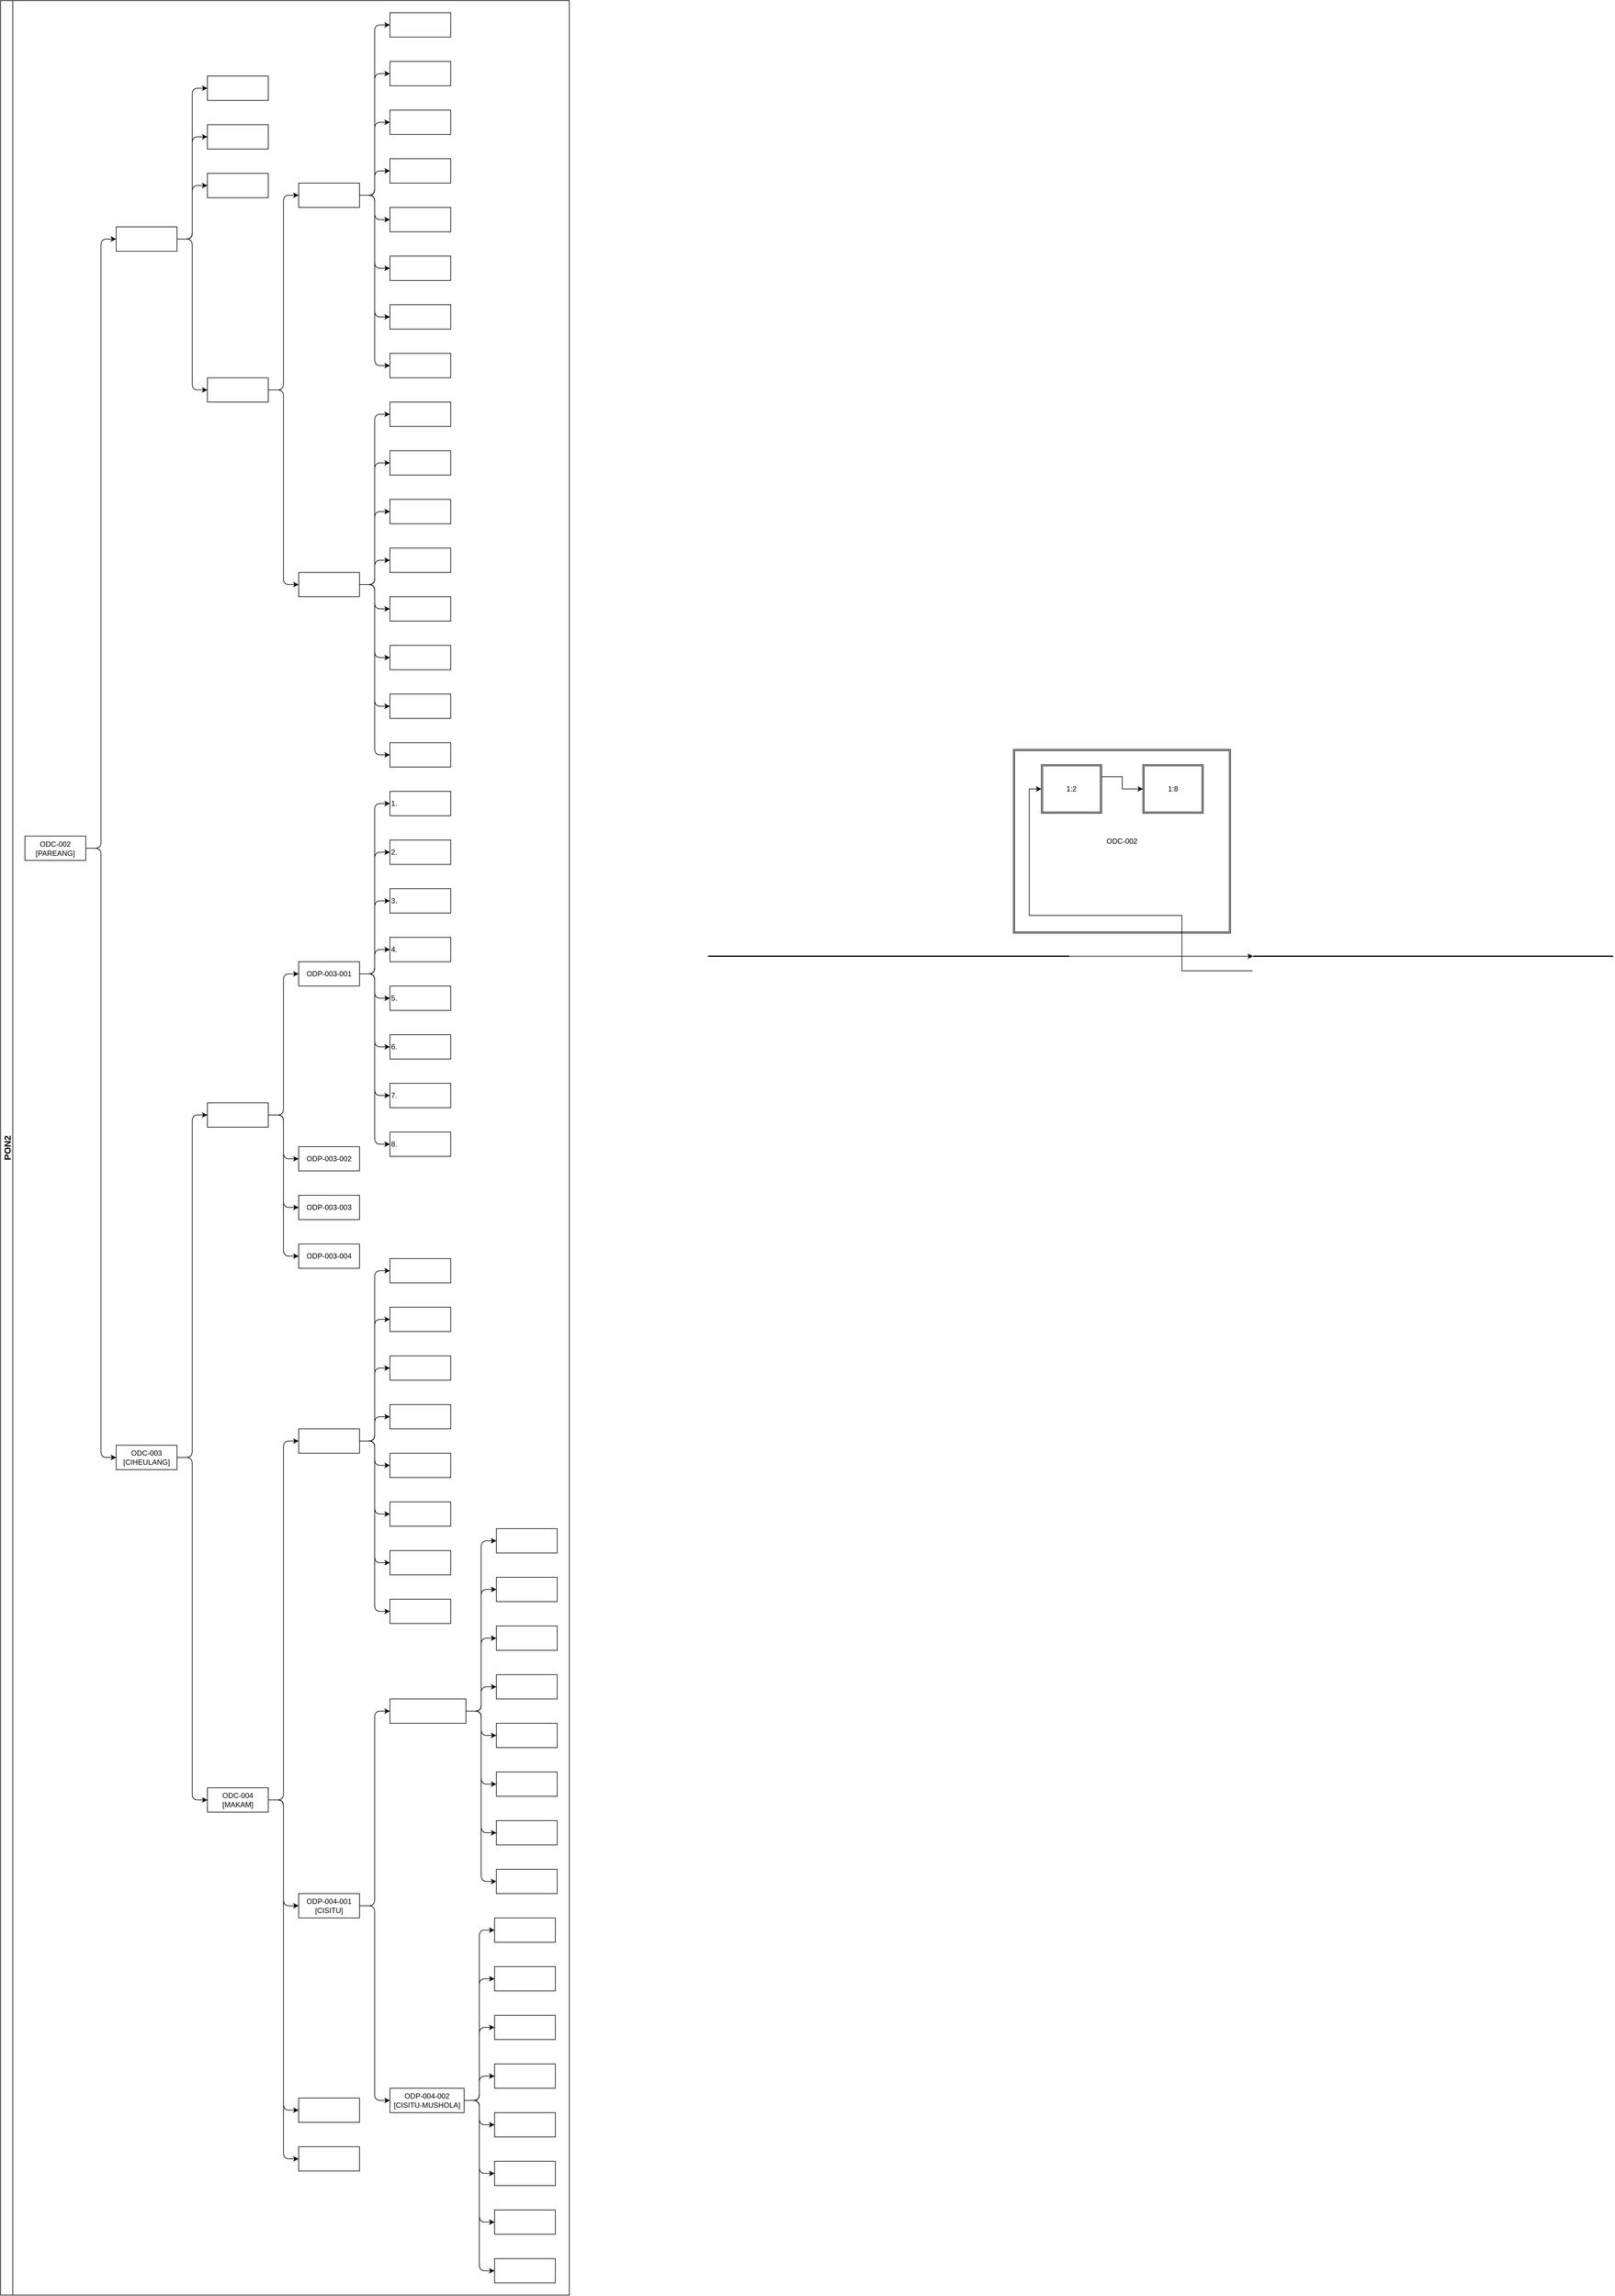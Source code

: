 <mxfile version="27.1.6">
  <diagram name="PON2" id="CPztULTY9CAcym6ux5SY">
    <mxGraphModel dx="4074" dy="2526" grid="0" gridSize="10" guides="1" tooltips="1" connect="1" arrows="1" fold="1" page="0" pageScale="1" pageWidth="827" pageHeight="1169" math="0" shadow="0">
      <root>
        <mxCell id="0" />
        <mxCell id="1" parent="0" />
        <mxCell id="cscOLaC8SD0cO7kYF3qo-5" value="&lt;span style=&quot;background-color: transparent; color: light-dark(rgb(0, 0, 0), rgb(255, 255, 255));&quot;&gt;ODC-002&lt;/span&gt;" style="shape=ext;double=1;rounded=0;whiteSpace=wrap;html=1;" vertex="1" parent="1">
          <mxGeometry x="1780" y="1271" width="357" height="302" as="geometry" />
        </mxCell>
        <mxCell id="GV_QccqQEHEUjS-juZCi-1" value="PON2" style="swimlane;startSize=20;horizontal=0;childLayout=treeLayout;horizontalTree=1;sortEdges=1;resizable=0;containerType=tree;fontSize=15;" parent="1" vertex="1">
          <mxGeometry x="115" y="40" width="935" height="3772" as="geometry" />
        </mxCell>
        <object label="ODC-002&lt;div&gt;[PAREANG]&lt;/div&gt;" id="GV_QccqQEHEUjS-juZCi-2">
          <mxCell style="whiteSpace=wrap;html=1;" parent="GV_QccqQEHEUjS-juZCi-1" vertex="1">
            <mxGeometry x="40" y="1373.5" width="100" height="40" as="geometry" />
          </mxCell>
        </object>
        <mxCell id="GV_QccqQEHEUjS-juZCi-5" value="" style="whiteSpace=wrap;html=1;" parent="GV_QccqQEHEUjS-juZCi-1" vertex="1">
          <mxGeometry x="190" y="372" width="100" height="40" as="geometry" />
        </mxCell>
        <mxCell id="GV_QccqQEHEUjS-juZCi-6" value="" style="edgeStyle=elbowEdgeStyle;elbow=horizontal;html=1;rounded=1;curved=0;sourcePerimeterSpacing=0;targetPerimeterSpacing=0;startSize=6;endSize=6;" parent="GV_QccqQEHEUjS-juZCi-1" source="GV_QccqQEHEUjS-juZCi-2" target="GV_QccqQEHEUjS-juZCi-5" edge="1">
          <mxGeometry relative="1" as="geometry" />
        </mxCell>
        <mxCell id="GV_QccqQEHEUjS-juZCi-27" value="" style="edgeStyle=elbowEdgeStyle;elbow=horizontal;html=1;rounded=1;curved=0;sourcePerimeterSpacing=0;targetPerimeterSpacing=0;startSize=6;endSize=6;" parent="GV_QccqQEHEUjS-juZCi-1" source="GV_QccqQEHEUjS-juZCi-2" target="GV_QccqQEHEUjS-juZCi-28" edge="1">
          <mxGeometry relative="1" as="geometry">
            <mxPoint x="255" y="-18428.9" as="sourcePoint" />
          </mxGeometry>
        </mxCell>
        <mxCell id="GV_QccqQEHEUjS-juZCi-28" value="ODC-003&lt;div&gt;[CIHEULANG]&lt;/div&gt;" style="whiteSpace=wrap;html=1;" parent="GV_QccqQEHEUjS-juZCi-1" vertex="1">
          <mxGeometry x="190" y="2375" width="100" height="40" as="geometry" />
        </mxCell>
        <mxCell id="GV_QccqQEHEUjS-juZCi-29" value="" style="edgeStyle=elbowEdgeStyle;elbow=horizontal;html=1;rounded=1;curved=0;sourcePerimeterSpacing=0;targetPerimeterSpacing=0;startSize=6;endSize=6;" parent="GV_QccqQEHEUjS-juZCi-1" source="GV_QccqQEHEUjS-juZCi-5" target="GV_QccqQEHEUjS-juZCi-30" edge="1">
          <mxGeometry relative="1" as="geometry">
            <mxPoint x="255" y="-18033.7" as="sourcePoint" />
          </mxGeometry>
        </mxCell>
        <mxCell id="GV_QccqQEHEUjS-juZCi-30" value="" style="whiteSpace=wrap;html=1;" parent="GV_QccqQEHEUjS-juZCi-1" vertex="1">
          <mxGeometry x="340" y="124" width="100" height="40" as="geometry" />
        </mxCell>
        <mxCell id="GV_QccqQEHEUjS-juZCi-31" value="" style="edgeStyle=elbowEdgeStyle;elbow=horizontal;html=1;rounded=1;curved=0;sourcePerimeterSpacing=0;targetPerimeterSpacing=0;startSize=6;endSize=6;" parent="GV_QccqQEHEUjS-juZCi-1" source="GV_QccqQEHEUjS-juZCi-5" target="GV_QccqQEHEUjS-juZCi-32" edge="1">
          <mxGeometry relative="1" as="geometry">
            <mxPoint x="405" y="-18073.7" as="sourcePoint" />
          </mxGeometry>
        </mxCell>
        <mxCell id="GV_QccqQEHEUjS-juZCi-32" value="" style="whiteSpace=wrap;html=1;" parent="GV_QccqQEHEUjS-juZCi-1" vertex="1">
          <mxGeometry x="340" y="204" width="100" height="40" as="geometry" />
        </mxCell>
        <mxCell id="GV_QccqQEHEUjS-juZCi-33" value="" style="edgeStyle=elbowEdgeStyle;elbow=horizontal;html=1;rounded=1;curved=0;sourcePerimeterSpacing=0;targetPerimeterSpacing=0;startSize=6;endSize=6;" parent="GV_QccqQEHEUjS-juZCi-1" source="GV_QccqQEHEUjS-juZCi-5" target="GV_QccqQEHEUjS-juZCi-34" edge="1">
          <mxGeometry relative="1" as="geometry">
            <mxPoint x="405" y="-17993.7" as="sourcePoint" />
          </mxGeometry>
        </mxCell>
        <mxCell id="GV_QccqQEHEUjS-juZCi-34" value="" style="whiteSpace=wrap;html=1;" parent="GV_QccqQEHEUjS-juZCi-1" vertex="1">
          <mxGeometry x="340" y="284" width="100" height="40" as="geometry" />
        </mxCell>
        <mxCell id="GV_QccqQEHEUjS-juZCi-35" value="" style="edgeStyle=elbowEdgeStyle;elbow=horizontal;html=1;rounded=1;curved=0;sourcePerimeterSpacing=0;targetPerimeterSpacing=0;startSize=6;endSize=6;" parent="GV_QccqQEHEUjS-juZCi-1" source="GV_QccqQEHEUjS-juZCi-5" target="GV_QccqQEHEUjS-juZCi-36" edge="1">
          <mxGeometry relative="1" as="geometry">
            <mxPoint x="405" y="-17857.7" as="sourcePoint" />
          </mxGeometry>
        </mxCell>
        <mxCell id="GV_QccqQEHEUjS-juZCi-36" value="" style="whiteSpace=wrap;html=1;" parent="GV_QccqQEHEUjS-juZCi-1" vertex="1">
          <mxGeometry x="340" y="620" width="100" height="40" as="geometry" />
        </mxCell>
        <mxCell id="GV_QccqQEHEUjS-juZCi-41" value="" style="edgeStyle=elbowEdgeStyle;elbow=horizontal;html=1;rounded=1;curved=0;sourcePerimeterSpacing=0;targetPerimeterSpacing=0;startSize=6;endSize=6;" parent="GV_QccqQEHEUjS-juZCi-1" source="GV_QccqQEHEUjS-juZCi-36" target="GV_QccqQEHEUjS-juZCi-42" edge="1">
          <mxGeometry relative="1" as="geometry">
            <mxPoint x="555" y="-17305.7" as="sourcePoint" />
          </mxGeometry>
        </mxCell>
        <mxCell id="GV_QccqQEHEUjS-juZCi-42" value="" style="whiteSpace=wrap;html=1;" parent="GV_QccqQEHEUjS-juZCi-1" vertex="1">
          <mxGeometry x="490" y="300" width="100" height="40" as="geometry" />
        </mxCell>
        <mxCell id="GV_QccqQEHEUjS-juZCi-43" value="" style="edgeStyle=elbowEdgeStyle;elbow=horizontal;html=1;rounded=1;curved=0;sourcePerimeterSpacing=0;targetPerimeterSpacing=0;startSize=6;endSize=6;" parent="GV_QccqQEHEUjS-juZCi-1" source="GV_QccqQEHEUjS-juZCi-36" target="GV_QccqQEHEUjS-juZCi-44" edge="1">
          <mxGeometry relative="1" as="geometry">
            <mxPoint x="555" y="-17043.3" as="sourcePoint" />
          </mxGeometry>
        </mxCell>
        <mxCell id="GV_QccqQEHEUjS-juZCi-44" value="" style="whiteSpace=wrap;html=1;" parent="GV_QccqQEHEUjS-juZCi-1" vertex="1">
          <mxGeometry x="490" y="940" width="100" height="40" as="geometry" />
        </mxCell>
        <mxCell id="GV_QccqQEHEUjS-juZCi-45" value="" style="edgeStyle=elbowEdgeStyle;elbow=horizontal;html=1;rounded=1;curved=0;sourcePerimeterSpacing=0;targetPerimeterSpacing=0;startSize=6;endSize=6;" parent="GV_QccqQEHEUjS-juZCi-1" source="GV_QccqQEHEUjS-juZCi-28" target="GV_QccqQEHEUjS-juZCi-46" edge="1">
          <mxGeometry relative="1" as="geometry">
            <mxPoint x="255" y="-16819.5" as="sourcePoint" />
          </mxGeometry>
        </mxCell>
        <mxCell id="GV_QccqQEHEUjS-juZCi-46" value="" style="whiteSpace=wrap;html=1;" parent="GV_QccqQEHEUjS-juZCi-1" vertex="1">
          <mxGeometry x="340" y="1812" width="100" height="40" as="geometry" />
        </mxCell>
        <mxCell id="GV_QccqQEHEUjS-juZCi-47" value="" style="edgeStyle=elbowEdgeStyle;elbow=horizontal;html=1;rounded=1;curved=0;sourcePerimeterSpacing=0;targetPerimeterSpacing=0;startSize=6;endSize=6;" parent="GV_QccqQEHEUjS-juZCi-1" source="GV_QccqQEHEUjS-juZCi-28" target="GV_QccqQEHEUjS-juZCi-48" edge="1">
          <mxGeometry relative="1" as="geometry">
            <mxPoint x="405" y="-16307.3" as="sourcePoint" />
          </mxGeometry>
        </mxCell>
        <mxCell id="GV_QccqQEHEUjS-juZCi-48" value="ODC-004&lt;div&gt;[MAKAM]&lt;/div&gt;" style="whiteSpace=wrap;html=1;" parent="GV_QccqQEHEUjS-juZCi-1" vertex="1">
          <mxGeometry x="340" y="2938" width="100" height="40" as="geometry" />
        </mxCell>
        <mxCell id="GV_QccqQEHEUjS-juZCi-49" value="" style="edgeStyle=elbowEdgeStyle;elbow=horizontal;html=1;rounded=1;curved=0;sourcePerimeterSpacing=0;targetPerimeterSpacing=0;startSize=6;endSize=6;" parent="GV_QccqQEHEUjS-juZCi-1" source="GV_QccqQEHEUjS-juZCi-46" target="GV_QccqQEHEUjS-juZCi-50" edge="1">
          <mxGeometry relative="1" as="geometry">
            <mxPoint x="405" y="-16287.3" as="sourcePoint" />
          </mxGeometry>
        </mxCell>
        <mxCell id="GV_QccqQEHEUjS-juZCi-50" value="ODP-003-001" style="whiteSpace=wrap;html=1;" parent="GV_QccqQEHEUjS-juZCi-1" vertex="1">
          <mxGeometry x="490" y="1580" width="100" height="40" as="geometry" />
        </mxCell>
        <mxCell id="GV_QccqQEHEUjS-juZCi-51" value="" style="edgeStyle=elbowEdgeStyle;elbow=horizontal;html=1;rounded=1;curved=0;sourcePerimeterSpacing=0;targetPerimeterSpacing=0;startSize=6;endSize=6;" parent="GV_QccqQEHEUjS-juZCi-1" source="GV_QccqQEHEUjS-juZCi-50" target="GV_QccqQEHEUjS-juZCi-52" edge="1">
          <mxGeometry relative="1" as="geometry">
            <mxPoint x="555" y="-16315.3" as="sourcePoint" />
          </mxGeometry>
        </mxCell>
        <mxCell id="GV_QccqQEHEUjS-juZCi-52" value="1." style="whiteSpace=wrap;html=1;align=left;" parent="GV_QccqQEHEUjS-juZCi-1" vertex="1">
          <mxGeometry x="640" y="1300" width="100" height="40" as="geometry" />
        </mxCell>
        <mxCell id="GV_QccqQEHEUjS-juZCi-53" value="" style="edgeStyle=elbowEdgeStyle;elbow=horizontal;html=1;rounded=1;curved=0;sourcePerimeterSpacing=0;targetPerimeterSpacing=0;startSize=6;endSize=6;" parent="GV_QccqQEHEUjS-juZCi-1" source="GV_QccqQEHEUjS-juZCi-46" target="GV_QccqQEHEUjS-juZCi-54" edge="1">
          <mxGeometry relative="1" as="geometry">
            <mxPoint x="555" y="-16315.3" as="sourcePoint" />
          </mxGeometry>
        </mxCell>
        <mxCell id="GV_QccqQEHEUjS-juZCi-54" value="ODP-003-002" style="whiteSpace=wrap;html=1;" parent="GV_QccqQEHEUjS-juZCi-1" vertex="1">
          <mxGeometry x="490" y="1884" width="100" height="40" as="geometry" />
        </mxCell>
        <mxCell id="GV_QccqQEHEUjS-juZCi-55" value="" style="edgeStyle=elbowEdgeStyle;elbow=horizontal;html=1;rounded=1;curved=0;sourcePerimeterSpacing=0;targetPerimeterSpacing=0;startSize=6;endSize=6;" parent="GV_QccqQEHEUjS-juZCi-1" source="GV_QccqQEHEUjS-juZCi-50" target="GV_QccqQEHEUjS-juZCi-56" edge="1">
          <mxGeometry relative="1" as="geometry">
            <mxPoint x="705" y="-15943.3" as="sourcePoint" />
          </mxGeometry>
        </mxCell>
        <mxCell id="GV_QccqQEHEUjS-juZCi-56" value="2." style="whiteSpace=wrap;html=1;align=left;" parent="GV_QccqQEHEUjS-juZCi-1" vertex="1">
          <mxGeometry x="640" y="1380" width="100" height="40" as="geometry" />
        </mxCell>
        <mxCell id="GV_QccqQEHEUjS-juZCi-57" value="" style="edgeStyle=elbowEdgeStyle;elbow=horizontal;html=1;rounded=1;curved=0;sourcePerimeterSpacing=0;targetPerimeterSpacing=0;startSize=6;endSize=6;" parent="GV_QccqQEHEUjS-juZCi-1" source="GV_QccqQEHEUjS-juZCi-50" target="GV_QccqQEHEUjS-juZCi-58" edge="1">
          <mxGeometry relative="1" as="geometry">
            <mxPoint x="705" y="-15511.3" as="sourcePoint" />
          </mxGeometry>
        </mxCell>
        <mxCell id="GV_QccqQEHEUjS-juZCi-58" value="3." style="whiteSpace=wrap;html=1;align=left;" parent="GV_QccqQEHEUjS-juZCi-1" vertex="1">
          <mxGeometry x="640" y="1460" width="100" height="40" as="geometry" />
        </mxCell>
        <mxCell id="GV_QccqQEHEUjS-juZCi-59" value="" style="edgeStyle=elbowEdgeStyle;elbow=horizontal;html=1;rounded=1;curved=0;sourcePerimeterSpacing=0;targetPerimeterSpacing=0;startSize=6;endSize=6;" parent="GV_QccqQEHEUjS-juZCi-1" source="GV_QccqQEHEUjS-juZCi-50" target="GV_QccqQEHEUjS-juZCi-60" edge="1">
          <mxGeometry relative="1" as="geometry">
            <mxPoint x="705" y="-15052.1" as="sourcePoint" />
          </mxGeometry>
        </mxCell>
        <mxCell id="GV_QccqQEHEUjS-juZCi-60" value="4." style="whiteSpace=wrap;html=1;align=left;" parent="GV_QccqQEHEUjS-juZCi-1" vertex="1">
          <mxGeometry x="640" y="1540" width="100" height="40" as="geometry" />
        </mxCell>
        <mxCell id="GV_QccqQEHEUjS-juZCi-61" value="" style="edgeStyle=elbowEdgeStyle;elbow=horizontal;html=1;rounded=1;curved=0;sourcePerimeterSpacing=0;targetPerimeterSpacing=0;startSize=6;endSize=6;" parent="GV_QccqQEHEUjS-juZCi-1" source="GV_QccqQEHEUjS-juZCi-46" target="GV_QccqQEHEUjS-juZCi-62" edge="1">
          <mxGeometry relative="1" as="geometry">
            <mxPoint x="555" y="-14477.7" as="sourcePoint" />
          </mxGeometry>
        </mxCell>
        <mxCell id="GV_QccqQEHEUjS-juZCi-62" value="ODP-003-003" style="whiteSpace=wrap;html=1;" parent="GV_QccqQEHEUjS-juZCi-1" vertex="1">
          <mxGeometry x="490" y="1964" width="100" height="40" as="geometry" />
        </mxCell>
        <mxCell id="GV_QccqQEHEUjS-juZCi-63" value="" style="edgeStyle=elbowEdgeStyle;elbow=horizontal;html=1;rounded=1;curved=0;sourcePerimeterSpacing=0;targetPerimeterSpacing=0;startSize=6;endSize=6;" parent="GV_QccqQEHEUjS-juZCi-1" source="GV_QccqQEHEUjS-juZCi-46" target="GV_QccqQEHEUjS-juZCi-64" edge="1">
          <mxGeometry relative="1" as="geometry">
            <mxPoint x="555" y="-13956.1" as="sourcePoint" />
          </mxGeometry>
        </mxCell>
        <mxCell id="GV_QccqQEHEUjS-juZCi-64" value="ODP-003-004" style="whiteSpace=wrap;html=1;" parent="GV_QccqQEHEUjS-juZCi-1" vertex="1">
          <mxGeometry x="490" y="2044" width="100" height="40" as="geometry" />
        </mxCell>
        <mxCell id="GV_QccqQEHEUjS-juZCi-65" value="" style="edgeStyle=elbowEdgeStyle;elbow=horizontal;html=1;rounded=1;curved=0;sourcePerimeterSpacing=0;targetPerimeterSpacing=0;startSize=6;endSize=6;" parent="GV_QccqQEHEUjS-juZCi-1" source="GV_QccqQEHEUjS-juZCi-50" target="GV_QccqQEHEUjS-juZCi-66" edge="1">
          <mxGeometry relative="1" as="geometry">
            <mxPoint x="705" y="-13574.5" as="sourcePoint" />
          </mxGeometry>
        </mxCell>
        <mxCell id="GV_QccqQEHEUjS-juZCi-66" value="5." style="whiteSpace=wrap;html=1;align=left;" parent="GV_QccqQEHEUjS-juZCi-1" vertex="1">
          <mxGeometry x="640" y="1620" width="100" height="40" as="geometry" />
        </mxCell>
        <mxCell id="GV_QccqQEHEUjS-juZCi-67" value="" style="edgeStyle=elbowEdgeStyle;elbow=horizontal;html=1;rounded=1;curved=0;sourcePerimeterSpacing=0;targetPerimeterSpacing=0;startSize=6;endSize=6;" parent="GV_QccqQEHEUjS-juZCi-1" source="GV_QccqQEHEUjS-juZCi-50" target="GV_QccqQEHEUjS-juZCi-68" edge="1">
          <mxGeometry relative="1" as="geometry">
            <mxPoint x="705" y="-13004.9" as="sourcePoint" />
          </mxGeometry>
        </mxCell>
        <mxCell id="GV_QccqQEHEUjS-juZCi-68" value="6." style="whiteSpace=wrap;html=1;align=left;" parent="GV_QccqQEHEUjS-juZCi-1" vertex="1">
          <mxGeometry x="640" y="1700" width="100" height="40" as="geometry" />
        </mxCell>
        <mxCell id="GV_QccqQEHEUjS-juZCi-69" value="" style="edgeStyle=elbowEdgeStyle;elbow=horizontal;html=1;rounded=1;curved=0;sourcePerimeterSpacing=0;targetPerimeterSpacing=0;startSize=6;endSize=6;" parent="GV_QccqQEHEUjS-juZCi-1" source="GV_QccqQEHEUjS-juZCi-50" target="GV_QccqQEHEUjS-juZCi-70" edge="1">
          <mxGeometry relative="1" as="geometry">
            <mxPoint x="705" y="-12408.1" as="sourcePoint" />
          </mxGeometry>
        </mxCell>
        <mxCell id="GV_QccqQEHEUjS-juZCi-70" value="7." style="whiteSpace=wrap;html=1;align=left;" parent="GV_QccqQEHEUjS-juZCi-1" vertex="1">
          <mxGeometry x="640" y="1780" width="100" height="40" as="geometry" />
        </mxCell>
        <mxCell id="GV_QccqQEHEUjS-juZCi-71" value="" style="edgeStyle=elbowEdgeStyle;elbow=horizontal;html=1;rounded=1;curved=0;sourcePerimeterSpacing=0;targetPerimeterSpacing=0;startSize=6;endSize=6;" parent="GV_QccqQEHEUjS-juZCi-1" source="GV_QccqQEHEUjS-juZCi-50" target="GV_QccqQEHEUjS-juZCi-72" edge="1">
          <mxGeometry relative="1" as="geometry">
            <mxPoint x="705" y="-11784.1" as="sourcePoint" />
          </mxGeometry>
        </mxCell>
        <mxCell id="GV_QccqQEHEUjS-juZCi-72" value="8." style="whiteSpace=wrap;html=1;align=left;" parent="GV_QccqQEHEUjS-juZCi-1" vertex="1">
          <mxGeometry x="640" y="1860" width="100" height="40" as="geometry" />
        </mxCell>
        <mxCell id="GV_QccqQEHEUjS-juZCi-73" value="" style="edgeStyle=elbowEdgeStyle;elbow=horizontal;html=1;rounded=1;curved=0;sourcePerimeterSpacing=0;targetPerimeterSpacing=0;startSize=6;endSize=6;" parent="GV_QccqQEHEUjS-juZCi-1" source="GV_QccqQEHEUjS-juZCi-48" target="GV_QccqQEHEUjS-juZCi-74" edge="1">
          <mxGeometry relative="1" as="geometry">
            <mxPoint x="405" y="-10767.9" as="sourcePoint" />
          </mxGeometry>
        </mxCell>
        <mxCell id="GV_QccqQEHEUjS-juZCi-74" value="" style="whiteSpace=wrap;html=1;" parent="GV_QccqQEHEUjS-juZCi-1" vertex="1">
          <mxGeometry x="490" y="2348" width="100" height="40" as="geometry" />
        </mxCell>
        <mxCell id="GV_QccqQEHEUjS-juZCi-75" value="" style="edgeStyle=elbowEdgeStyle;elbow=horizontal;html=1;rounded=1;curved=0;sourcePerimeterSpacing=0;targetPerimeterSpacing=0;startSize=6;endSize=6;" parent="GV_QccqQEHEUjS-juZCi-1" source="GV_QccqQEHEUjS-juZCi-74" target="GV_QccqQEHEUjS-juZCi-76" edge="1">
          <mxGeometry relative="1" as="geometry">
            <mxPoint x="555" y="-10600.5" as="sourcePoint" />
          </mxGeometry>
        </mxCell>
        <mxCell id="GV_QccqQEHEUjS-juZCi-76" value="" style="whiteSpace=wrap;html=1;" parent="GV_QccqQEHEUjS-juZCi-1" vertex="1">
          <mxGeometry x="640" y="2068" width="100" height="40" as="geometry" />
        </mxCell>
        <mxCell id="GV_QccqQEHEUjS-juZCi-77" value="" style="edgeStyle=elbowEdgeStyle;elbow=horizontal;html=1;rounded=1;curved=0;sourcePerimeterSpacing=0;targetPerimeterSpacing=0;startSize=6;endSize=6;" parent="GV_QccqQEHEUjS-juZCi-1" source="GV_QccqQEHEUjS-juZCi-48" target="GV_QccqQEHEUjS-juZCi-78" edge="1">
          <mxGeometry relative="1" as="geometry">
            <mxPoint x="555" y="-10600.5" as="sourcePoint" />
          </mxGeometry>
        </mxCell>
        <mxCell id="GV_QccqQEHEUjS-juZCi-78" value="ODP-004-001&lt;div&gt;[CISITU]&lt;/div&gt;" style="whiteSpace=wrap;html=1;" parent="GV_QccqQEHEUjS-juZCi-1" vertex="1">
          <mxGeometry x="490" y="3112" width="100" height="40" as="geometry" />
        </mxCell>
        <mxCell id="GV_QccqQEHEUjS-juZCi-79" value="" style="edgeStyle=elbowEdgeStyle;elbow=horizontal;html=1;rounded=1;curved=0;sourcePerimeterSpacing=0;targetPerimeterSpacing=0;startSize=6;endSize=6;" parent="GV_QccqQEHEUjS-juZCi-1" source="GV_QccqQEHEUjS-juZCi-74" target="GV_QccqQEHEUjS-juZCi-80" edge="1">
          <mxGeometry relative="1" as="geometry">
            <mxPoint x="705" y="-10610.5" as="sourcePoint" />
          </mxGeometry>
        </mxCell>
        <mxCell id="GV_QccqQEHEUjS-juZCi-80" value="" style="whiteSpace=wrap;html=1;" parent="GV_QccqQEHEUjS-juZCi-1" vertex="1">
          <mxGeometry x="640" y="2148" width="100" height="40" as="geometry" />
        </mxCell>
        <mxCell id="GV_QccqQEHEUjS-juZCi-81" value="" style="edgeStyle=elbowEdgeStyle;elbow=horizontal;html=1;rounded=1;curved=0;sourcePerimeterSpacing=0;targetPerimeterSpacing=0;startSize=6;endSize=6;" parent="GV_QccqQEHEUjS-juZCi-1" source="GV_QccqQEHEUjS-juZCi-74" target="GV_QccqQEHEUjS-juZCi-82" edge="1">
          <mxGeometry relative="1" as="geometry">
            <mxPoint x="705" y="-10590.5" as="sourcePoint" />
          </mxGeometry>
        </mxCell>
        <mxCell id="GV_QccqQEHEUjS-juZCi-82" value="" style="whiteSpace=wrap;html=1;" parent="GV_QccqQEHEUjS-juZCi-1" vertex="1">
          <mxGeometry x="640" y="2228" width="100" height="40" as="geometry" />
        </mxCell>
        <mxCell id="GV_QccqQEHEUjS-juZCi-83" value="" style="edgeStyle=elbowEdgeStyle;elbow=horizontal;html=1;rounded=1;curved=0;sourcePerimeterSpacing=0;targetPerimeterSpacing=0;startSize=6;endSize=6;" parent="GV_QccqQEHEUjS-juZCi-1" source="GV_QccqQEHEUjS-juZCi-74" target="GV_QccqQEHEUjS-juZCi-84" edge="1">
          <mxGeometry relative="1" as="geometry">
            <mxPoint x="705" y="-10570.5" as="sourcePoint" />
          </mxGeometry>
        </mxCell>
        <mxCell id="GV_QccqQEHEUjS-juZCi-84" value="" style="whiteSpace=wrap;html=1;" parent="GV_QccqQEHEUjS-juZCi-1" vertex="1">
          <mxGeometry x="640" y="2308" width="100" height="40" as="geometry" />
        </mxCell>
        <mxCell id="GV_QccqQEHEUjS-juZCi-85" value="" style="edgeStyle=elbowEdgeStyle;elbow=horizontal;html=1;rounded=1;curved=0;sourcePerimeterSpacing=0;targetPerimeterSpacing=0;startSize=6;endSize=6;" parent="GV_QccqQEHEUjS-juZCi-1" source="GV_QccqQEHEUjS-juZCi-74" target="GV_QccqQEHEUjS-juZCi-86" edge="1">
          <mxGeometry relative="1" as="geometry">
            <mxPoint x="705" y="-10550.5" as="sourcePoint" />
          </mxGeometry>
        </mxCell>
        <mxCell id="GV_QccqQEHEUjS-juZCi-86" value="" style="whiteSpace=wrap;html=1;" parent="GV_QccqQEHEUjS-juZCi-1" vertex="1">
          <mxGeometry x="640" y="2388" width="100" height="40" as="geometry" />
        </mxCell>
        <mxCell id="GV_QccqQEHEUjS-juZCi-87" value="" style="edgeStyle=elbowEdgeStyle;elbow=horizontal;html=1;rounded=1;curved=0;sourcePerimeterSpacing=0;targetPerimeterSpacing=0;startSize=6;endSize=6;" parent="GV_QccqQEHEUjS-juZCi-1" source="GV_QccqQEHEUjS-juZCi-74" target="GV_QccqQEHEUjS-juZCi-88" edge="1">
          <mxGeometry relative="1" as="geometry">
            <mxPoint x="705" y="-10530.5" as="sourcePoint" />
          </mxGeometry>
        </mxCell>
        <mxCell id="GV_QccqQEHEUjS-juZCi-88" value="" style="whiteSpace=wrap;html=1;" parent="GV_QccqQEHEUjS-juZCi-1" vertex="1">
          <mxGeometry x="640" y="2468" width="100" height="40" as="geometry" />
        </mxCell>
        <mxCell id="GV_QccqQEHEUjS-juZCi-89" value="" style="edgeStyle=elbowEdgeStyle;elbow=horizontal;html=1;rounded=1;curved=0;sourcePerimeterSpacing=0;targetPerimeterSpacing=0;startSize=6;endSize=6;" parent="GV_QccqQEHEUjS-juZCi-1" source="GV_QccqQEHEUjS-juZCi-74" target="GV_QccqQEHEUjS-juZCi-90" edge="1">
          <mxGeometry relative="1" as="geometry">
            <mxPoint x="705" y="-10510.5" as="sourcePoint" />
          </mxGeometry>
        </mxCell>
        <mxCell id="GV_QccqQEHEUjS-juZCi-90" value="" style="whiteSpace=wrap;html=1;" parent="GV_QccqQEHEUjS-juZCi-1" vertex="1">
          <mxGeometry x="640" y="2548" width="100" height="40" as="geometry" />
        </mxCell>
        <mxCell id="GV_QccqQEHEUjS-juZCi-91" value="" style="edgeStyle=elbowEdgeStyle;elbow=horizontal;html=1;rounded=1;curved=0;sourcePerimeterSpacing=0;targetPerimeterSpacing=0;startSize=6;endSize=6;" parent="GV_QccqQEHEUjS-juZCi-1" source="GV_QccqQEHEUjS-juZCi-74" target="GV_QccqQEHEUjS-juZCi-92" edge="1">
          <mxGeometry relative="1" as="geometry">
            <mxPoint x="705" y="-10490.5" as="sourcePoint" />
          </mxGeometry>
        </mxCell>
        <mxCell id="GV_QccqQEHEUjS-juZCi-92" value="" style="whiteSpace=wrap;html=1;" parent="GV_QccqQEHEUjS-juZCi-1" vertex="1">
          <mxGeometry x="640" y="2628" width="100" height="40" as="geometry" />
        </mxCell>
        <mxCell id="GV_QccqQEHEUjS-juZCi-93" value="" style="edgeStyle=elbowEdgeStyle;elbow=horizontal;html=1;rounded=1;curved=0;sourcePerimeterSpacing=0;targetPerimeterSpacing=0;startSize=6;endSize=6;" parent="GV_QccqQEHEUjS-juZCi-1" source="GV_QccqQEHEUjS-juZCi-78" target="GV_QccqQEHEUjS-juZCi-94" edge="1">
          <mxGeometry relative="1" as="geometry">
            <mxPoint x="555" y="-10318.5" as="sourcePoint" />
          </mxGeometry>
        </mxCell>
        <mxCell id="GV_QccqQEHEUjS-juZCi-94" value="" style="whiteSpace=wrap;html=1;" parent="GV_QccqQEHEUjS-juZCi-1" vertex="1">
          <mxGeometry x="640" y="2792" width="125" height="40" as="geometry" />
        </mxCell>
        <mxCell id="GV_QccqQEHEUjS-juZCi-95" value="" style="edgeStyle=elbowEdgeStyle;elbow=horizontal;html=1;rounded=1;curved=0;sourcePerimeterSpacing=0;targetPerimeterSpacing=0;startSize=6;endSize=6;" parent="GV_QccqQEHEUjS-juZCi-1" source="GV_QccqQEHEUjS-juZCi-78" target="GV_QccqQEHEUjS-juZCi-96" edge="1">
          <mxGeometry relative="1" as="geometry">
            <mxPoint x="705" y="-10117.5" as="sourcePoint" />
          </mxGeometry>
        </mxCell>
        <mxCell id="GV_QccqQEHEUjS-juZCi-96" value="ODP-004-002&lt;div&gt;[CISITU-MUSHOLA]&lt;/div&gt;" style="whiteSpace=wrap;html=1;" parent="GV_QccqQEHEUjS-juZCi-1" vertex="1">
          <mxGeometry x="640" y="3432" width="122" height="40" as="geometry" />
        </mxCell>
        <mxCell id="GV_QccqQEHEUjS-juZCi-97" value="" style="edgeStyle=elbowEdgeStyle;elbow=horizontal;html=1;rounded=1;curved=0;sourcePerimeterSpacing=0;targetPerimeterSpacing=0;startSize=6;endSize=6;" parent="GV_QccqQEHEUjS-juZCi-1" source="GV_QccqQEHEUjS-juZCi-94" target="GV_QccqQEHEUjS-juZCi-98" edge="1">
          <mxGeometry relative="1" as="geometry">
            <mxPoint x="705" y="-10082.5" as="sourcePoint" />
          </mxGeometry>
        </mxCell>
        <mxCell id="GV_QccqQEHEUjS-juZCi-98" value="" style="whiteSpace=wrap;html=1;" parent="GV_QccqQEHEUjS-juZCi-1" vertex="1">
          <mxGeometry x="815" y="2512" width="100" height="40" as="geometry" />
        </mxCell>
        <mxCell id="GV_QccqQEHEUjS-juZCi-99" value="" style="edgeStyle=elbowEdgeStyle;elbow=horizontal;html=1;rounded=1;curved=0;sourcePerimeterSpacing=0;targetPerimeterSpacing=0;startSize=6;endSize=6;" parent="GV_QccqQEHEUjS-juZCi-1" source="GV_QccqQEHEUjS-juZCi-94" target="GV_QccqQEHEUjS-juZCi-100" edge="1">
          <mxGeometry relative="1" as="geometry">
            <mxPoint x="855" y="-10122.5" as="sourcePoint" />
          </mxGeometry>
        </mxCell>
        <mxCell id="GV_QccqQEHEUjS-juZCi-100" value="" style="whiteSpace=wrap;html=1;" parent="GV_QccqQEHEUjS-juZCi-1" vertex="1">
          <mxGeometry x="815" y="2592" width="100" height="40" as="geometry" />
        </mxCell>
        <mxCell id="GV_QccqQEHEUjS-juZCi-101" value="" style="edgeStyle=elbowEdgeStyle;elbow=horizontal;html=1;rounded=1;curved=0;sourcePerimeterSpacing=0;targetPerimeterSpacing=0;startSize=6;endSize=6;" parent="GV_QccqQEHEUjS-juZCi-1" source="GV_QccqQEHEUjS-juZCi-94" target="GV_QccqQEHEUjS-juZCi-102" edge="1">
          <mxGeometry relative="1" as="geometry">
            <mxPoint x="855" y="-10096.5" as="sourcePoint" />
          </mxGeometry>
        </mxCell>
        <mxCell id="GV_QccqQEHEUjS-juZCi-102" value="" style="whiteSpace=wrap;html=1;" parent="GV_QccqQEHEUjS-juZCi-1" vertex="1">
          <mxGeometry x="815" y="2672" width="100" height="40" as="geometry" />
        </mxCell>
        <mxCell id="GV_QccqQEHEUjS-juZCi-103" value="" style="edgeStyle=elbowEdgeStyle;elbow=horizontal;html=1;rounded=1;curved=0;sourcePerimeterSpacing=0;targetPerimeterSpacing=0;startSize=6;endSize=6;" parent="GV_QccqQEHEUjS-juZCi-1" source="GV_QccqQEHEUjS-juZCi-94" target="GV_QccqQEHEUjS-juZCi-104" edge="1">
          <mxGeometry relative="1" as="geometry">
            <mxPoint x="855" y="-10070.5" as="sourcePoint" />
          </mxGeometry>
        </mxCell>
        <mxCell id="GV_QccqQEHEUjS-juZCi-104" value="" style="whiteSpace=wrap;html=1;" parent="GV_QccqQEHEUjS-juZCi-1" vertex="1">
          <mxGeometry x="815" y="2752" width="100" height="40" as="geometry" />
        </mxCell>
        <mxCell id="GV_QccqQEHEUjS-juZCi-105" value="" style="edgeStyle=elbowEdgeStyle;elbow=horizontal;html=1;rounded=1;curved=0;sourcePerimeterSpacing=0;targetPerimeterSpacing=0;startSize=6;endSize=6;" parent="GV_QccqQEHEUjS-juZCi-1" source="GV_QccqQEHEUjS-juZCi-94" target="GV_QccqQEHEUjS-juZCi-106" edge="1">
          <mxGeometry relative="1" as="geometry">
            <mxPoint x="855" y="-10044.5" as="sourcePoint" />
          </mxGeometry>
        </mxCell>
        <mxCell id="GV_QccqQEHEUjS-juZCi-106" value="" style="whiteSpace=wrap;html=1;" parent="GV_QccqQEHEUjS-juZCi-1" vertex="1">
          <mxGeometry x="815" y="2832" width="100" height="40" as="geometry" />
        </mxCell>
        <mxCell id="GV_QccqQEHEUjS-juZCi-107" value="" style="edgeStyle=elbowEdgeStyle;elbow=horizontal;html=1;rounded=1;curved=0;sourcePerimeterSpacing=0;targetPerimeterSpacing=0;startSize=6;endSize=6;" parent="GV_QccqQEHEUjS-juZCi-1" source="GV_QccqQEHEUjS-juZCi-94" target="GV_QccqQEHEUjS-juZCi-108" edge="1">
          <mxGeometry relative="1" as="geometry">
            <mxPoint x="855" y="-10018.5" as="sourcePoint" />
          </mxGeometry>
        </mxCell>
        <mxCell id="GV_QccqQEHEUjS-juZCi-108" value="" style="whiteSpace=wrap;html=1;" parent="GV_QccqQEHEUjS-juZCi-1" vertex="1">
          <mxGeometry x="815" y="2912" width="100" height="40" as="geometry" />
        </mxCell>
        <mxCell id="GV_QccqQEHEUjS-juZCi-109" value="" style="edgeStyle=elbowEdgeStyle;elbow=horizontal;html=1;rounded=1;curved=0;sourcePerimeterSpacing=0;targetPerimeterSpacing=0;startSize=6;endSize=6;" parent="GV_QccqQEHEUjS-juZCi-1" source="GV_QccqQEHEUjS-juZCi-94" target="GV_QccqQEHEUjS-juZCi-110" edge="1">
          <mxGeometry relative="1" as="geometry">
            <mxPoint x="855" y="-9992.5" as="sourcePoint" />
          </mxGeometry>
        </mxCell>
        <mxCell id="GV_QccqQEHEUjS-juZCi-110" value="" style="whiteSpace=wrap;html=1;" parent="GV_QccqQEHEUjS-juZCi-1" vertex="1">
          <mxGeometry x="815" y="2992" width="100" height="40" as="geometry" />
        </mxCell>
        <mxCell id="GV_QccqQEHEUjS-juZCi-111" value="" style="edgeStyle=elbowEdgeStyle;elbow=horizontal;html=1;rounded=1;curved=0;sourcePerimeterSpacing=0;targetPerimeterSpacing=0;startSize=6;endSize=6;" parent="GV_QccqQEHEUjS-juZCi-1" source="GV_QccqQEHEUjS-juZCi-94" target="GV_QccqQEHEUjS-juZCi-112" edge="1">
          <mxGeometry relative="1" as="geometry">
            <mxPoint x="855" y="-9966.5" as="sourcePoint" />
          </mxGeometry>
        </mxCell>
        <mxCell id="GV_QccqQEHEUjS-juZCi-112" value="" style="whiteSpace=wrap;html=1;" parent="GV_QccqQEHEUjS-juZCi-1" vertex="1">
          <mxGeometry x="815" y="3072" width="100" height="40" as="geometry" />
        </mxCell>
        <mxCell id="GV_QccqQEHEUjS-juZCi-113" value="" style="edgeStyle=elbowEdgeStyle;elbow=horizontal;html=1;rounded=1;curved=0;sourcePerimeterSpacing=0;targetPerimeterSpacing=0;startSize=6;endSize=6;" parent="GV_QccqQEHEUjS-juZCi-1" source="GV_QccqQEHEUjS-juZCi-96" target="GV_QccqQEHEUjS-juZCi-114" edge="1">
          <mxGeometry relative="1" as="geometry">
            <mxPoint x="705" y="-9788.5" as="sourcePoint" />
          </mxGeometry>
        </mxCell>
        <mxCell id="GV_QccqQEHEUjS-juZCi-114" value="" style="whiteSpace=wrap;html=1;" parent="GV_QccqQEHEUjS-juZCi-1" vertex="1">
          <mxGeometry x="812" y="3152" width="100" height="40" as="geometry" />
        </mxCell>
        <mxCell id="GV_QccqQEHEUjS-juZCi-115" value="" style="edgeStyle=elbowEdgeStyle;elbow=horizontal;html=1;rounded=1;curved=0;sourcePerimeterSpacing=0;targetPerimeterSpacing=0;startSize=6;endSize=6;" parent="GV_QccqQEHEUjS-juZCi-1" source="GV_QccqQEHEUjS-juZCi-96" target="GV_QccqQEHEUjS-juZCi-116" edge="1">
          <mxGeometry relative="1" as="geometry">
            <mxPoint x="855" y="-9584" as="sourcePoint" />
          </mxGeometry>
        </mxCell>
        <mxCell id="GV_QccqQEHEUjS-juZCi-116" value="" style="whiteSpace=wrap;html=1;" parent="GV_QccqQEHEUjS-juZCi-1" vertex="1">
          <mxGeometry x="812" y="3232" width="100" height="40" as="geometry" />
        </mxCell>
        <mxCell id="GV_QccqQEHEUjS-juZCi-117" value="" style="edgeStyle=elbowEdgeStyle;elbow=horizontal;html=1;rounded=1;curved=0;sourcePerimeterSpacing=0;targetPerimeterSpacing=0;startSize=6;endSize=6;" parent="GV_QccqQEHEUjS-juZCi-1" source="GV_QccqQEHEUjS-juZCi-96" target="GV_QccqQEHEUjS-juZCi-118" edge="1">
          <mxGeometry relative="1" as="geometry">
            <mxPoint x="855" y="-9546.5" as="sourcePoint" />
          </mxGeometry>
        </mxCell>
        <mxCell id="GV_QccqQEHEUjS-juZCi-118" value="" style="whiteSpace=wrap;html=1;" parent="GV_QccqQEHEUjS-juZCi-1" vertex="1">
          <mxGeometry x="812" y="3312" width="100" height="40" as="geometry" />
        </mxCell>
        <mxCell id="GV_QccqQEHEUjS-juZCi-119" value="" style="edgeStyle=elbowEdgeStyle;elbow=horizontal;html=1;rounded=1;curved=0;sourcePerimeterSpacing=0;targetPerimeterSpacing=0;startSize=6;endSize=6;" parent="GV_QccqQEHEUjS-juZCi-1" source="GV_QccqQEHEUjS-juZCi-96" target="GV_QccqQEHEUjS-juZCi-120" edge="1">
          <mxGeometry relative="1" as="geometry">
            <mxPoint x="855" y="-9509" as="sourcePoint" />
          </mxGeometry>
        </mxCell>
        <mxCell id="GV_QccqQEHEUjS-juZCi-120" value="" style="whiteSpace=wrap;html=1;" parent="GV_QccqQEHEUjS-juZCi-1" vertex="1">
          <mxGeometry x="812" y="3392" width="100" height="40" as="geometry" />
        </mxCell>
        <mxCell id="GV_QccqQEHEUjS-juZCi-121" value="" style="edgeStyle=elbowEdgeStyle;elbow=horizontal;html=1;rounded=1;curved=0;sourcePerimeterSpacing=0;targetPerimeterSpacing=0;startSize=6;endSize=6;" parent="GV_QccqQEHEUjS-juZCi-1" source="GV_QccqQEHEUjS-juZCi-96" target="GV_QccqQEHEUjS-juZCi-122" edge="1">
          <mxGeometry relative="1" as="geometry">
            <mxPoint x="855" y="-9471.5" as="sourcePoint" />
          </mxGeometry>
        </mxCell>
        <mxCell id="GV_QccqQEHEUjS-juZCi-122" value="" style="whiteSpace=wrap;html=1;" parent="GV_QccqQEHEUjS-juZCi-1" vertex="1">
          <mxGeometry x="812" y="3472" width="100" height="40" as="geometry" />
        </mxCell>
        <mxCell id="GV_QccqQEHEUjS-juZCi-123" value="" style="edgeStyle=elbowEdgeStyle;elbow=horizontal;html=1;rounded=1;curved=0;sourcePerimeterSpacing=0;targetPerimeterSpacing=0;startSize=6;endSize=6;" parent="GV_QccqQEHEUjS-juZCi-1" source="GV_QccqQEHEUjS-juZCi-96" target="GV_QccqQEHEUjS-juZCi-124" edge="1">
          <mxGeometry relative="1" as="geometry">
            <mxPoint x="855" y="-9434" as="sourcePoint" />
          </mxGeometry>
        </mxCell>
        <mxCell id="GV_QccqQEHEUjS-juZCi-124" value="" style="whiteSpace=wrap;html=1;" parent="GV_QccqQEHEUjS-juZCi-1" vertex="1">
          <mxGeometry x="812" y="3552" width="100" height="40" as="geometry" />
        </mxCell>
        <mxCell id="GV_QccqQEHEUjS-juZCi-125" value="" style="edgeStyle=elbowEdgeStyle;elbow=horizontal;html=1;rounded=1;curved=0;sourcePerimeterSpacing=0;targetPerimeterSpacing=0;startSize=6;endSize=6;" parent="GV_QccqQEHEUjS-juZCi-1" source="GV_QccqQEHEUjS-juZCi-96" target="GV_QccqQEHEUjS-juZCi-126" edge="1">
          <mxGeometry relative="1" as="geometry">
            <mxPoint x="855" y="-9396.5" as="sourcePoint" />
          </mxGeometry>
        </mxCell>
        <mxCell id="GV_QccqQEHEUjS-juZCi-126" value="" style="whiteSpace=wrap;html=1;" parent="GV_QccqQEHEUjS-juZCi-1" vertex="1">
          <mxGeometry x="812" y="3632" width="100" height="40" as="geometry" />
        </mxCell>
        <mxCell id="GV_QccqQEHEUjS-juZCi-127" value="" style="edgeStyle=elbowEdgeStyle;elbow=horizontal;html=1;rounded=1;curved=0;sourcePerimeterSpacing=0;targetPerimeterSpacing=0;startSize=6;endSize=6;" parent="GV_QccqQEHEUjS-juZCi-1" source="GV_QccqQEHEUjS-juZCi-96" target="GV_QccqQEHEUjS-juZCi-128" edge="1">
          <mxGeometry relative="1" as="geometry">
            <mxPoint x="855" y="-9359" as="sourcePoint" />
          </mxGeometry>
        </mxCell>
        <mxCell id="GV_QccqQEHEUjS-juZCi-128" value="" style="whiteSpace=wrap;html=1;" parent="GV_QccqQEHEUjS-juZCi-1" vertex="1">
          <mxGeometry x="812" y="3712" width="100" height="40" as="geometry" />
        </mxCell>
        <mxCell id="GV_QccqQEHEUjS-juZCi-142" value="" style="edgeStyle=elbowEdgeStyle;elbow=horizontal;html=1;rounded=1;curved=0;sourcePerimeterSpacing=0;targetPerimeterSpacing=0;startSize=6;endSize=6;" parent="GV_QccqQEHEUjS-juZCi-1" source="GV_QccqQEHEUjS-juZCi-42" target="GV_QccqQEHEUjS-juZCi-143" edge="1">
          <mxGeometry relative="1" as="geometry">
            <mxPoint x="555" y="-11713.5" as="sourcePoint" />
          </mxGeometry>
        </mxCell>
        <mxCell id="GV_QccqQEHEUjS-juZCi-143" value="" style="whiteSpace=wrap;html=1;" parent="GV_QccqQEHEUjS-juZCi-1" vertex="1">
          <mxGeometry x="640" y="20" width="100" height="40" as="geometry" />
        </mxCell>
        <mxCell id="GV_QccqQEHEUjS-juZCi-144" value="" style="edgeStyle=elbowEdgeStyle;elbow=horizontal;html=1;rounded=1;curved=0;sourcePerimeterSpacing=0;targetPerimeterSpacing=0;startSize=6;endSize=6;" parent="GV_QccqQEHEUjS-juZCi-1" source="GV_QccqQEHEUjS-juZCi-42" target="GV_QccqQEHEUjS-juZCi-145" edge="1">
          <mxGeometry relative="1" as="geometry">
            <mxPoint x="705" y="-11753.5" as="sourcePoint" />
          </mxGeometry>
        </mxCell>
        <mxCell id="GV_QccqQEHEUjS-juZCi-145" value="" style="whiteSpace=wrap;html=1;" parent="GV_QccqQEHEUjS-juZCi-1" vertex="1">
          <mxGeometry x="640" y="100" width="100" height="40" as="geometry" />
        </mxCell>
        <mxCell id="GV_QccqQEHEUjS-juZCi-146" value="" style="edgeStyle=elbowEdgeStyle;elbow=horizontal;html=1;rounded=1;curved=0;sourcePerimeterSpacing=0;targetPerimeterSpacing=0;startSize=6;endSize=6;" parent="GV_QccqQEHEUjS-juZCi-1" source="GV_QccqQEHEUjS-juZCi-42" target="GV_QccqQEHEUjS-juZCi-147" edge="1">
          <mxGeometry relative="1" as="geometry">
            <mxPoint x="705" y="-11774.1" as="sourcePoint" />
          </mxGeometry>
        </mxCell>
        <mxCell id="GV_QccqQEHEUjS-juZCi-147" value="" style="whiteSpace=wrap;html=1;" parent="GV_QccqQEHEUjS-juZCi-1" vertex="1">
          <mxGeometry x="640" y="180" width="100" height="40" as="geometry" />
        </mxCell>
        <mxCell id="GV_QccqQEHEUjS-juZCi-148" value="" style="edgeStyle=elbowEdgeStyle;elbow=horizontal;html=1;rounded=1;curved=0;sourcePerimeterSpacing=0;targetPerimeterSpacing=0;startSize=6;endSize=6;" parent="GV_QccqQEHEUjS-juZCi-1" source="GV_QccqQEHEUjS-juZCi-42" target="GV_QccqQEHEUjS-juZCi-149" edge="1">
          <mxGeometry relative="1" as="geometry">
            <mxPoint x="705" y="-11794.7" as="sourcePoint" />
          </mxGeometry>
        </mxCell>
        <mxCell id="GV_QccqQEHEUjS-juZCi-149" value="" style="whiteSpace=wrap;html=1;" parent="GV_QccqQEHEUjS-juZCi-1" vertex="1">
          <mxGeometry x="640" y="260" width="100" height="40" as="geometry" />
        </mxCell>
        <mxCell id="GV_QccqQEHEUjS-juZCi-152" value="" style="edgeStyle=elbowEdgeStyle;elbow=horizontal;html=1;rounded=1;curved=0;sourcePerimeterSpacing=0;targetPerimeterSpacing=0;startSize=6;endSize=6;" parent="GV_QccqQEHEUjS-juZCi-1" source="GV_QccqQEHEUjS-juZCi-44" target="GV_QccqQEHEUjS-juZCi-153" edge="1">
          <mxGeometry relative="1" as="geometry">
            <mxPoint x="555" y="-11728.3" as="sourcePoint" />
          </mxGeometry>
        </mxCell>
        <mxCell id="GV_QccqQEHEUjS-juZCi-153" value="" style="whiteSpace=wrap;html=1;" parent="GV_QccqQEHEUjS-juZCi-1" vertex="1">
          <mxGeometry x="640" y="660" width="100" height="40" as="geometry" />
        </mxCell>
        <mxCell id="GV_QccqQEHEUjS-juZCi-154" value="" style="edgeStyle=elbowEdgeStyle;elbow=horizontal;html=1;rounded=1;curved=0;sourcePerimeterSpacing=0;targetPerimeterSpacing=0;startSize=6;endSize=6;" parent="GV_QccqQEHEUjS-juZCi-1" source="GV_QccqQEHEUjS-juZCi-44" target="GV_QccqQEHEUjS-juZCi-155" edge="1">
          <mxGeometry relative="1" as="geometry">
            <mxPoint x="705" y="-10826.5" as="sourcePoint" />
          </mxGeometry>
        </mxCell>
        <mxCell id="GV_QccqQEHEUjS-juZCi-155" value="" style="whiteSpace=wrap;html=1;" parent="GV_QccqQEHEUjS-juZCi-1" vertex="1">
          <mxGeometry x="640" y="740" width="100" height="40" as="geometry" />
        </mxCell>
        <mxCell id="GV_QccqQEHEUjS-juZCi-156" value="" style="edgeStyle=elbowEdgeStyle;elbow=horizontal;html=1;rounded=1;curved=0;sourcePerimeterSpacing=0;targetPerimeterSpacing=0;startSize=6;endSize=6;" parent="GV_QccqQEHEUjS-juZCi-1" source="GV_QccqQEHEUjS-juZCi-44" target="GV_QccqQEHEUjS-juZCi-157" edge="1">
          <mxGeometry relative="1" as="geometry">
            <mxPoint x="705" y="-10832.5" as="sourcePoint" />
          </mxGeometry>
        </mxCell>
        <mxCell id="GV_QccqQEHEUjS-juZCi-157" value="" style="whiteSpace=wrap;html=1;" parent="GV_QccqQEHEUjS-juZCi-1" vertex="1">
          <mxGeometry x="640" y="820" width="100" height="40" as="geometry" />
        </mxCell>
        <mxCell id="GV_QccqQEHEUjS-juZCi-158" value="" style="edgeStyle=elbowEdgeStyle;elbow=horizontal;html=1;rounded=1;curved=0;sourcePerimeterSpacing=0;targetPerimeterSpacing=0;startSize=6;endSize=6;" parent="GV_QccqQEHEUjS-juZCi-1" source="GV_QccqQEHEUjS-juZCi-44" target="GV_QccqQEHEUjS-juZCi-159" edge="1">
          <mxGeometry relative="1" as="geometry">
            <mxPoint x="705" y="-10838.5" as="sourcePoint" />
          </mxGeometry>
        </mxCell>
        <mxCell id="GV_QccqQEHEUjS-juZCi-159" value="" style="whiteSpace=wrap;html=1;" parent="GV_QccqQEHEUjS-juZCi-1" vertex="1">
          <mxGeometry x="640" y="900" width="100" height="40" as="geometry" />
        </mxCell>
        <mxCell id="GV_QccqQEHEUjS-juZCi-170" value="" style="edgeStyle=elbowEdgeStyle;elbow=horizontal;html=1;rounded=1;curved=0;sourcePerimeterSpacing=0;targetPerimeterSpacing=0;startSize=6;endSize=6;" parent="GV_QccqQEHEUjS-juZCi-1" source="GV_QccqQEHEUjS-juZCi-42" target="GV_QccqQEHEUjS-juZCi-171" edge="1">
          <mxGeometry relative="1" as="geometry">
            <mxPoint x="705" y="-11164.5" as="sourcePoint" />
          </mxGeometry>
        </mxCell>
        <mxCell id="GV_QccqQEHEUjS-juZCi-171" value="" style="whiteSpace=wrap;html=1;" parent="GV_QccqQEHEUjS-juZCi-1" vertex="1">
          <mxGeometry x="640" y="340" width="100" height="40" as="geometry" />
        </mxCell>
        <mxCell id="GV_QccqQEHEUjS-juZCi-172" value="" style="edgeStyle=elbowEdgeStyle;elbow=horizontal;html=1;rounded=1;curved=0;sourcePerimeterSpacing=0;targetPerimeterSpacing=0;startSize=6;endSize=6;" parent="GV_QccqQEHEUjS-juZCi-1" source="GV_QccqQEHEUjS-juZCi-42" target="GV_QccqQEHEUjS-juZCi-173" edge="1">
          <mxGeometry relative="1" as="geometry">
            <mxPoint x="705" y="-10209.5" as="sourcePoint" />
          </mxGeometry>
        </mxCell>
        <mxCell id="GV_QccqQEHEUjS-juZCi-173" value="" style="whiteSpace=wrap;html=1;" parent="GV_QccqQEHEUjS-juZCi-1" vertex="1">
          <mxGeometry x="640" y="420" width="100" height="40" as="geometry" />
        </mxCell>
        <mxCell id="GV_QccqQEHEUjS-juZCi-174" value="" style="edgeStyle=elbowEdgeStyle;elbow=horizontal;html=1;rounded=1;curved=0;sourcePerimeterSpacing=0;targetPerimeterSpacing=0;startSize=6;endSize=6;" parent="GV_QccqQEHEUjS-juZCi-1" source="GV_QccqQEHEUjS-juZCi-42" target="GV_QccqQEHEUjS-juZCi-175" edge="1">
          <mxGeometry relative="1" as="geometry">
            <mxPoint x="705" y="-9232.5" as="sourcePoint" />
          </mxGeometry>
        </mxCell>
        <mxCell id="GV_QccqQEHEUjS-juZCi-175" value="" style="whiteSpace=wrap;html=1;" parent="GV_QccqQEHEUjS-juZCi-1" vertex="1">
          <mxGeometry x="640" y="500" width="100" height="40" as="geometry" />
        </mxCell>
        <mxCell id="GV_QccqQEHEUjS-juZCi-176" value="" style="edgeStyle=elbowEdgeStyle;elbow=horizontal;html=1;rounded=1;curved=0;sourcePerimeterSpacing=0;targetPerimeterSpacing=0;startSize=6;endSize=6;" parent="GV_QccqQEHEUjS-juZCi-1" source="GV_QccqQEHEUjS-juZCi-42" target="GV_QccqQEHEUjS-juZCi-177" edge="1">
          <mxGeometry relative="1" as="geometry">
            <mxPoint x="705" y="-8189.5" as="sourcePoint" />
          </mxGeometry>
        </mxCell>
        <mxCell id="GV_QccqQEHEUjS-juZCi-177" value="" style="whiteSpace=wrap;html=1;" parent="GV_QccqQEHEUjS-juZCi-1" vertex="1">
          <mxGeometry x="640" y="580" width="100" height="40" as="geometry" />
        </mxCell>
        <mxCell id="GV_QccqQEHEUjS-juZCi-178" value="" style="edgeStyle=elbowEdgeStyle;elbow=horizontal;html=1;rounded=1;curved=0;sourcePerimeterSpacing=0;targetPerimeterSpacing=0;startSize=6;endSize=6;" parent="GV_QccqQEHEUjS-juZCi-1" source="GV_QccqQEHEUjS-juZCi-44" target="GV_QccqQEHEUjS-juZCi-179" edge="1">
          <mxGeometry relative="1" as="geometry">
            <mxPoint x="705" y="-6600.5" as="sourcePoint" />
          </mxGeometry>
        </mxCell>
        <mxCell id="GV_QccqQEHEUjS-juZCi-179" value="" style="whiteSpace=wrap;html=1;" parent="GV_QccqQEHEUjS-juZCi-1" vertex="1">
          <mxGeometry x="640" y="980" width="100" height="40" as="geometry" />
        </mxCell>
        <mxCell id="GV_QccqQEHEUjS-juZCi-180" value="" style="edgeStyle=elbowEdgeStyle;elbow=horizontal;html=1;rounded=1;curved=0;sourcePerimeterSpacing=0;targetPerimeterSpacing=0;startSize=6;endSize=6;" parent="GV_QccqQEHEUjS-juZCi-1" source="GV_QccqQEHEUjS-juZCi-44" target="GV_QccqQEHEUjS-juZCi-181" edge="1">
          <mxGeometry relative="1" as="geometry">
            <mxPoint x="705" y="-5425.5" as="sourcePoint" />
          </mxGeometry>
        </mxCell>
        <mxCell id="GV_QccqQEHEUjS-juZCi-181" value="" style="whiteSpace=wrap;html=1;" parent="GV_QccqQEHEUjS-juZCi-1" vertex="1">
          <mxGeometry x="640" y="1060" width="100" height="40" as="geometry" />
        </mxCell>
        <mxCell id="GV_QccqQEHEUjS-juZCi-182" value="" style="edgeStyle=elbowEdgeStyle;elbow=horizontal;html=1;rounded=1;curved=0;sourcePerimeterSpacing=0;targetPerimeterSpacing=0;startSize=6;endSize=6;" parent="GV_QccqQEHEUjS-juZCi-1" source="GV_QccqQEHEUjS-juZCi-44" target="GV_QccqQEHEUjS-juZCi-183" edge="1">
          <mxGeometry relative="1" as="geometry">
            <mxPoint x="705" y="-4204.5" as="sourcePoint" />
          </mxGeometry>
        </mxCell>
        <mxCell id="GV_QccqQEHEUjS-juZCi-183" value="" style="whiteSpace=wrap;html=1;" parent="GV_QccqQEHEUjS-juZCi-1" vertex="1">
          <mxGeometry x="640" y="1140" width="100" height="40" as="geometry" />
        </mxCell>
        <mxCell id="GV_QccqQEHEUjS-juZCi-184" value="" style="edgeStyle=elbowEdgeStyle;elbow=horizontal;html=1;rounded=1;curved=0;sourcePerimeterSpacing=0;targetPerimeterSpacing=0;startSize=6;endSize=6;" parent="GV_QccqQEHEUjS-juZCi-1" source="GV_QccqQEHEUjS-juZCi-44" target="GV_QccqQEHEUjS-juZCi-185" edge="1">
          <mxGeometry relative="1" as="geometry">
            <mxPoint x="705" y="-2937.5" as="sourcePoint" />
          </mxGeometry>
        </mxCell>
        <mxCell id="GV_QccqQEHEUjS-juZCi-185" value="" style="whiteSpace=wrap;html=1;" parent="GV_QccqQEHEUjS-juZCi-1" vertex="1">
          <mxGeometry x="640" y="1220" width="100" height="40" as="geometry" />
        </mxCell>
        <mxCell id="GV_QccqQEHEUjS-juZCi-189" value="" style="edgeStyle=elbowEdgeStyle;elbow=horizontal;html=1;rounded=1;curved=0;sourcePerimeterSpacing=0;targetPerimeterSpacing=0;startSize=6;endSize=6;" parent="GV_QccqQEHEUjS-juZCi-1" source="GV_QccqQEHEUjS-juZCi-48" target="GV_QccqQEHEUjS-juZCi-190" edge="1">
          <mxGeometry relative="1" as="geometry">
            <mxPoint x="555" y="1498.5" as="sourcePoint" />
          </mxGeometry>
        </mxCell>
        <mxCell id="GV_QccqQEHEUjS-juZCi-190" value="" style="whiteSpace=wrap;html=1;" parent="GV_QccqQEHEUjS-juZCi-1" vertex="1">
          <mxGeometry x="490" y="3448" width="100" height="40" as="geometry" />
        </mxCell>
        <mxCell id="GV_QccqQEHEUjS-juZCi-191" value="" style="edgeStyle=elbowEdgeStyle;elbow=horizontal;html=1;rounded=1;curved=0;sourcePerimeterSpacing=0;targetPerimeterSpacing=0;startSize=6;endSize=6;" parent="GV_QccqQEHEUjS-juZCi-1" source="GV_QccqQEHEUjS-juZCi-48" target="GV_QccqQEHEUjS-juZCi-192" edge="1">
          <mxGeometry relative="1" as="geometry">
            <mxPoint x="555" y="2968" as="sourcePoint" />
          </mxGeometry>
        </mxCell>
        <mxCell id="GV_QccqQEHEUjS-juZCi-192" value="" style="whiteSpace=wrap;html=1;" parent="GV_QccqQEHEUjS-juZCi-1" vertex="1">
          <mxGeometry x="490" y="3528" width="100" height="40" as="geometry" />
        </mxCell>
        <mxCell id="cscOLaC8SD0cO7kYF3qo-4" value="" style="line;strokeWidth=2;html=1;strokeColor=light-dark(#000000,#FF9933);" vertex="1" parent="1">
          <mxGeometry x="1278" y="1606" width="594" height="10" as="geometry" />
        </mxCell>
        <mxCell id="cscOLaC8SD0cO7kYF3qo-18" style="edgeStyle=orthogonalEdgeStyle;rounded=0;orthogonalLoop=1;jettySize=auto;html=1;exitX=1;exitY=0.25;exitDx=0;exitDy=0;" edge="1" parent="1" source="cscOLaC8SD0cO7kYF3qo-10" target="cscOLaC8SD0cO7kYF3qo-16">
          <mxGeometry relative="1" as="geometry" />
        </mxCell>
        <mxCell id="cscOLaC8SD0cO7kYF3qo-10" value="1:2" style="shape=ext;double=1;rounded=0;whiteSpace=wrap;html=1;" vertex="1" parent="1">
          <mxGeometry x="1826" y="1296" width="99" height="80" as="geometry" />
        </mxCell>
        <mxCell id="cscOLaC8SD0cO7kYF3qo-11" value="" style="line;strokeWidth=2;html=1;strokeColor=light-dark(#000000,#FF9933);" vertex="1" parent="1">
          <mxGeometry x="2174" y="1606" width="592" height="10" as="geometry" />
        </mxCell>
        <mxCell id="cscOLaC8SD0cO7kYF3qo-12" style="edgeStyle=orthogonalEdgeStyle;rounded=0;orthogonalLoop=1;jettySize=auto;html=1;exitX=1;exitY=0.5;exitDx=0;exitDy=0;entryX=0;entryY=0.5;entryDx=0;entryDy=0;entryPerimeter=0;exitPerimeter=0;" edge="1" parent="1" source="cscOLaC8SD0cO7kYF3qo-4" target="cscOLaC8SD0cO7kYF3qo-11">
          <mxGeometry relative="1" as="geometry" />
        </mxCell>
        <mxCell id="cscOLaC8SD0cO7kYF3qo-14" value="" style="line;strokeWidth=2;html=1;strokeColor=light-dark(#FFFFFF,#0000FF);fillColor=light-dark(#FFFFFF,#0000FF);" vertex="1" parent="1">
          <mxGeometry x="1278" y="1630" width="594" height="10" as="geometry" />
        </mxCell>
        <mxCell id="cscOLaC8SD0cO7kYF3qo-19" style="edgeStyle=orthogonalEdgeStyle;rounded=0;orthogonalLoop=1;jettySize=auto;html=1;exitX=0;exitY=0.5;exitDx=0;exitDy=0;exitPerimeter=0;entryX=0;entryY=0.5;entryDx=0;entryDy=0;" edge="1" parent="1" source="cscOLaC8SD0cO7kYF3qo-15" target="cscOLaC8SD0cO7kYF3qo-10">
          <mxGeometry relative="1" as="geometry">
            <Array as="points">
              <mxPoint x="2057" y="1635" />
              <mxPoint x="2057" y="1544" />
              <mxPoint x="1806" y="1544" />
              <mxPoint x="1806" y="1336" />
            </Array>
          </mxGeometry>
        </mxCell>
        <mxCell id="cscOLaC8SD0cO7kYF3qo-15" value="" style="line;strokeWidth=2;html=1;strokeColor=light-dark(#FFFFFF,#0000FF);fillColor=light-dark(#FFFFFF,#0000FF);" vertex="1" parent="1">
          <mxGeometry x="2173" y="1630" width="594" height="10" as="geometry" />
        </mxCell>
        <mxCell id="cscOLaC8SD0cO7kYF3qo-16" value="1:8" style="shape=ext;double=1;rounded=0;whiteSpace=wrap;html=1;" vertex="1" parent="1">
          <mxGeometry x="1993" y="1296" width="99" height="80" as="geometry" />
        </mxCell>
      </root>
    </mxGraphModel>
  </diagram>
</mxfile>
